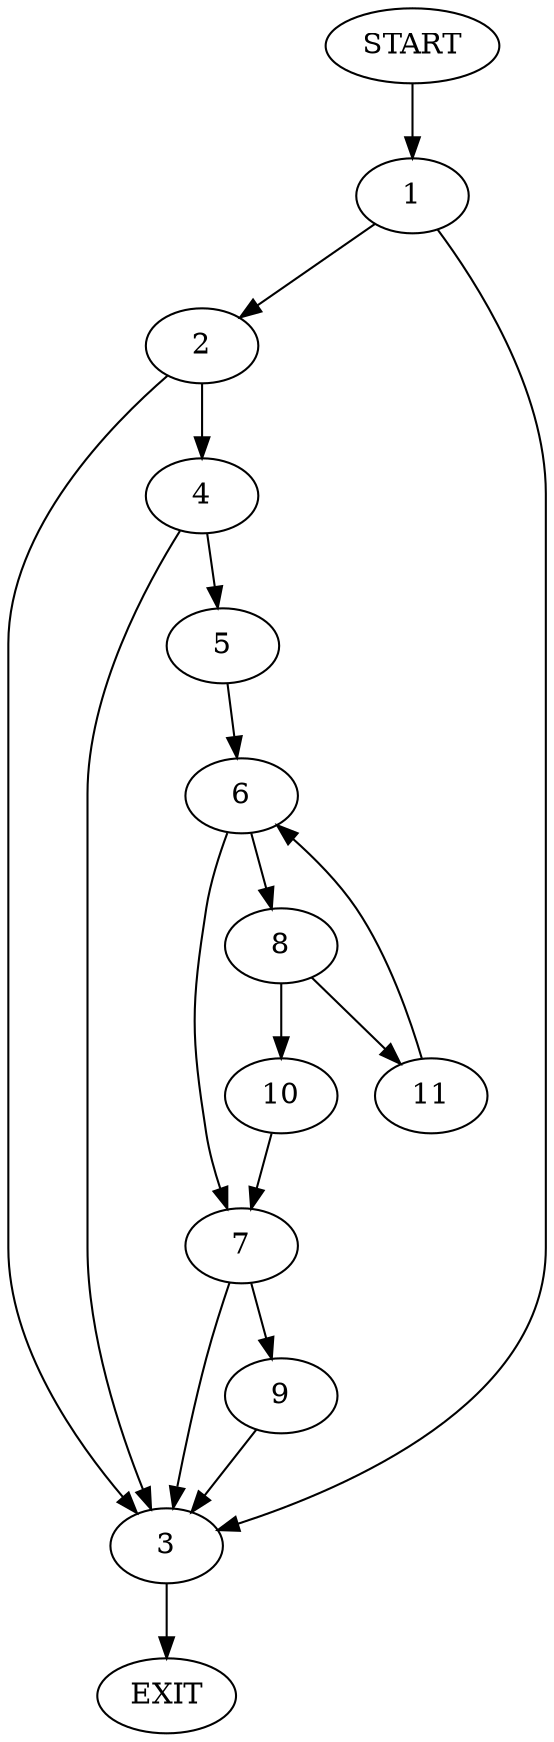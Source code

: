 digraph {
0 [label="START"]
12 [label="EXIT"]
0 -> 1
1 -> 2
1 -> 3
2 -> 3
2 -> 4
3 -> 12
4 -> 3
4 -> 5
5 -> 6
6 -> 7
6 -> 8
7 -> 3
7 -> 9
8 -> 10
8 -> 11
10 -> 7
11 -> 6
9 -> 3
}
